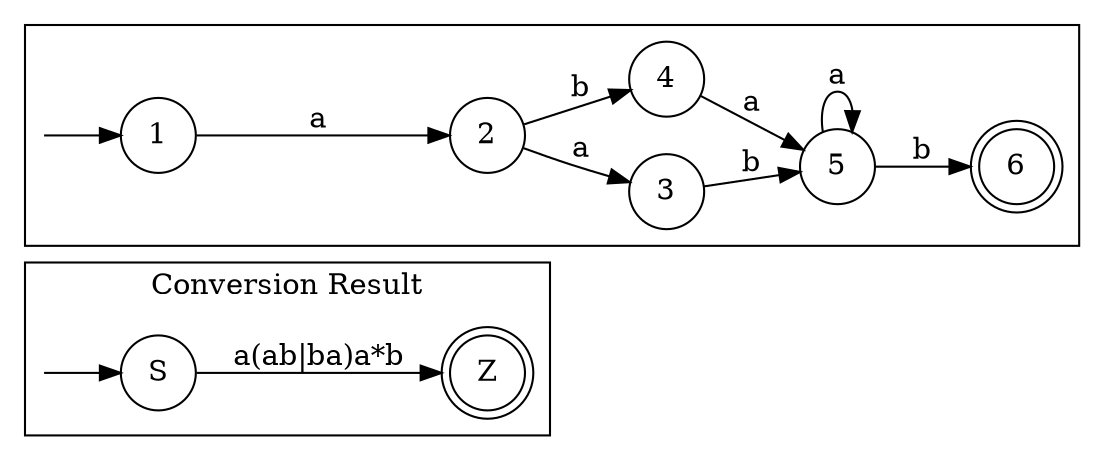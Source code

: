 digraph G {
    rankdir = "LR";
    node [shape=circle];

    subgraph cluster2 {
        label = "Conversion Result"
        Z [shape=doublecircle]
        begin2 [style=invis, fixedsize=true, width=0.01];
        begin2 -> S;
        S -> Z [label="a(ab|ba)a*b"];
    }

    subgraph cluster1 {
        6 [shape=doublecircle]

        begin [style=invis, fixedsize=true, width=0.01];
        begin -> 1;
        1 -> 2 [label="a"];
        2 -> 3 [label="a"];
        2 -> 4 [label="b"];

        3 -> 5 [label="b"];
        4 -> 5 [label="a"];

        5 -> 5 [label="a"];
        5 -> 6 [label="b"];
    }

}